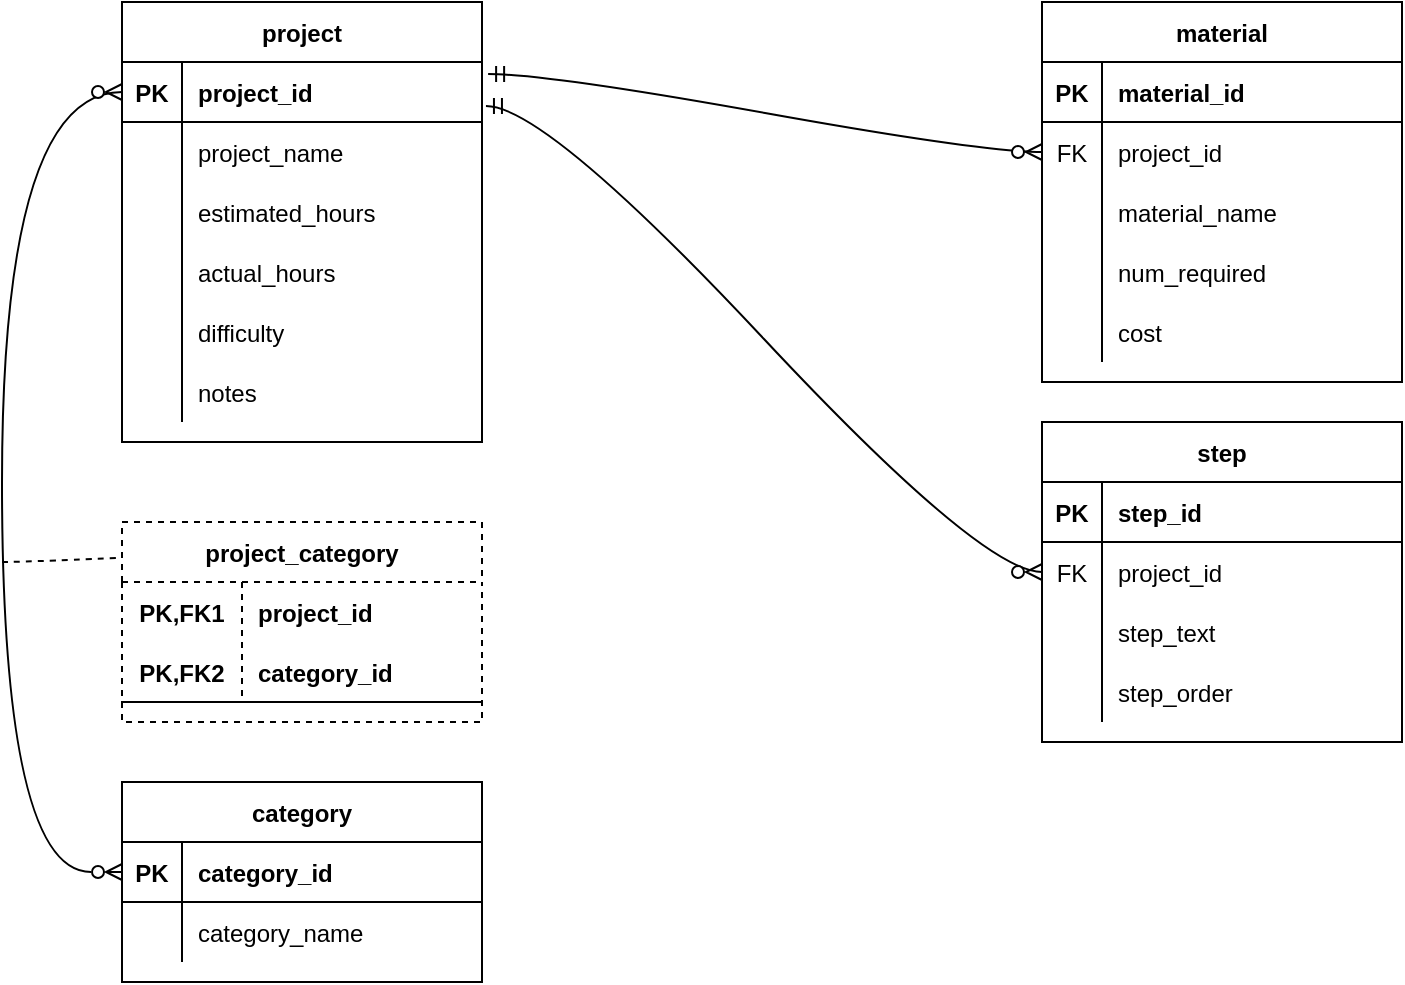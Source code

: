 <mxfile version="20.3.0" type="device"><diagram id="3ZXBnE4J7STXBeYULARS" name="Page-1"><mxGraphModel dx="1422" dy="857" grid="1" gridSize="10" guides="1" tooltips="1" connect="1" arrows="1" fold="1" page="1" pageScale="1" pageWidth="850" pageHeight="1100" math="0" shadow="0"><root><mxCell id="0"/><mxCell id="1" parent="0"/><mxCell id="LThX6AYQgsdPKYWRW1Gi-1" value="project" style="shape=table;startSize=30;container=1;collapsible=1;childLayout=tableLayout;fixedRows=1;rowLines=0;fontStyle=1;align=center;resizeLast=1;" vertex="1" parent="1"><mxGeometry x="60" y="160" width="180" height="220" as="geometry"/></mxCell><mxCell id="LThX6AYQgsdPKYWRW1Gi-2" value="" style="shape=tableRow;horizontal=0;startSize=0;swimlaneHead=0;swimlaneBody=0;fillColor=none;collapsible=0;dropTarget=0;points=[[0,0.5],[1,0.5]];portConstraint=eastwest;top=0;left=0;right=0;bottom=1;" vertex="1" parent="LThX6AYQgsdPKYWRW1Gi-1"><mxGeometry y="30" width="180" height="30" as="geometry"/></mxCell><mxCell id="LThX6AYQgsdPKYWRW1Gi-3" value="PK" style="shape=partialRectangle;connectable=0;fillColor=none;top=0;left=0;bottom=0;right=0;fontStyle=1;overflow=hidden;" vertex="1" parent="LThX6AYQgsdPKYWRW1Gi-2"><mxGeometry width="30" height="30" as="geometry"><mxRectangle width="30" height="30" as="alternateBounds"/></mxGeometry></mxCell><mxCell id="LThX6AYQgsdPKYWRW1Gi-4" value="project_id" style="shape=partialRectangle;connectable=0;fillColor=none;top=0;left=0;bottom=0;right=0;align=left;spacingLeft=6;fontStyle=1;overflow=hidden;" vertex="1" parent="LThX6AYQgsdPKYWRW1Gi-2"><mxGeometry x="30" width="150" height="30" as="geometry"><mxRectangle width="150" height="30" as="alternateBounds"/></mxGeometry></mxCell><mxCell id="LThX6AYQgsdPKYWRW1Gi-5" value="" style="shape=tableRow;horizontal=0;startSize=0;swimlaneHead=0;swimlaneBody=0;fillColor=none;collapsible=0;dropTarget=0;points=[[0,0.5],[1,0.5]];portConstraint=eastwest;top=0;left=0;right=0;bottom=0;" vertex="1" parent="LThX6AYQgsdPKYWRW1Gi-1"><mxGeometry y="60" width="180" height="30" as="geometry"/></mxCell><mxCell id="LThX6AYQgsdPKYWRW1Gi-6" value="" style="shape=partialRectangle;connectable=0;fillColor=none;top=0;left=0;bottom=0;right=0;editable=1;overflow=hidden;" vertex="1" parent="LThX6AYQgsdPKYWRW1Gi-5"><mxGeometry width="30" height="30" as="geometry"><mxRectangle width="30" height="30" as="alternateBounds"/></mxGeometry></mxCell><mxCell id="LThX6AYQgsdPKYWRW1Gi-7" value="project_name" style="shape=partialRectangle;connectable=0;fillColor=none;top=0;left=0;bottom=0;right=0;align=left;spacingLeft=6;overflow=hidden;" vertex="1" parent="LThX6AYQgsdPKYWRW1Gi-5"><mxGeometry x="30" width="150" height="30" as="geometry"><mxRectangle width="150" height="30" as="alternateBounds"/></mxGeometry></mxCell><mxCell id="LThX6AYQgsdPKYWRW1Gi-8" value="" style="shape=tableRow;horizontal=0;startSize=0;swimlaneHead=0;swimlaneBody=0;fillColor=none;collapsible=0;dropTarget=0;points=[[0,0.5],[1,0.5]];portConstraint=eastwest;top=0;left=0;right=0;bottom=0;" vertex="1" parent="LThX6AYQgsdPKYWRW1Gi-1"><mxGeometry y="90" width="180" height="30" as="geometry"/></mxCell><mxCell id="LThX6AYQgsdPKYWRW1Gi-9" value="" style="shape=partialRectangle;connectable=0;fillColor=none;top=0;left=0;bottom=0;right=0;editable=1;overflow=hidden;" vertex="1" parent="LThX6AYQgsdPKYWRW1Gi-8"><mxGeometry width="30" height="30" as="geometry"><mxRectangle width="30" height="30" as="alternateBounds"/></mxGeometry></mxCell><mxCell id="LThX6AYQgsdPKYWRW1Gi-10" value="estimated_hours" style="shape=partialRectangle;connectable=0;fillColor=none;top=0;left=0;bottom=0;right=0;align=left;spacingLeft=6;overflow=hidden;" vertex="1" parent="LThX6AYQgsdPKYWRW1Gi-8"><mxGeometry x="30" width="150" height="30" as="geometry"><mxRectangle width="150" height="30" as="alternateBounds"/></mxGeometry></mxCell><mxCell id="LThX6AYQgsdPKYWRW1Gi-11" value="" style="shape=tableRow;horizontal=0;startSize=0;swimlaneHead=0;swimlaneBody=0;fillColor=none;collapsible=0;dropTarget=0;points=[[0,0.5],[1,0.5]];portConstraint=eastwest;top=0;left=0;right=0;bottom=0;" vertex="1" parent="LThX6AYQgsdPKYWRW1Gi-1"><mxGeometry y="120" width="180" height="30" as="geometry"/></mxCell><mxCell id="LThX6AYQgsdPKYWRW1Gi-12" value="" style="shape=partialRectangle;connectable=0;fillColor=none;top=0;left=0;bottom=0;right=0;editable=1;overflow=hidden;" vertex="1" parent="LThX6AYQgsdPKYWRW1Gi-11"><mxGeometry width="30" height="30" as="geometry"><mxRectangle width="30" height="30" as="alternateBounds"/></mxGeometry></mxCell><mxCell id="LThX6AYQgsdPKYWRW1Gi-13" value="actual_hours" style="shape=partialRectangle;connectable=0;fillColor=none;top=0;left=0;bottom=0;right=0;align=left;spacingLeft=6;overflow=hidden;" vertex="1" parent="LThX6AYQgsdPKYWRW1Gi-11"><mxGeometry x="30" width="150" height="30" as="geometry"><mxRectangle width="150" height="30" as="alternateBounds"/></mxGeometry></mxCell><mxCell id="LThX6AYQgsdPKYWRW1Gi-17" style="shape=tableRow;horizontal=0;startSize=0;swimlaneHead=0;swimlaneBody=0;fillColor=none;collapsible=0;dropTarget=0;points=[[0,0.5],[1,0.5]];portConstraint=eastwest;top=0;left=0;right=0;bottom=0;" vertex="1" parent="LThX6AYQgsdPKYWRW1Gi-1"><mxGeometry y="150" width="180" height="30" as="geometry"/></mxCell><mxCell id="LThX6AYQgsdPKYWRW1Gi-18" style="shape=partialRectangle;connectable=0;fillColor=none;top=0;left=0;bottom=0;right=0;editable=1;overflow=hidden;" vertex="1" parent="LThX6AYQgsdPKYWRW1Gi-17"><mxGeometry width="30" height="30" as="geometry"><mxRectangle width="30" height="30" as="alternateBounds"/></mxGeometry></mxCell><mxCell id="LThX6AYQgsdPKYWRW1Gi-19" value="difficulty" style="shape=partialRectangle;connectable=0;fillColor=none;top=0;left=0;bottom=0;right=0;align=left;spacingLeft=6;overflow=hidden;" vertex="1" parent="LThX6AYQgsdPKYWRW1Gi-17"><mxGeometry x="30" width="150" height="30" as="geometry"><mxRectangle width="150" height="30" as="alternateBounds"/></mxGeometry></mxCell><mxCell id="LThX6AYQgsdPKYWRW1Gi-14" style="shape=tableRow;horizontal=0;startSize=0;swimlaneHead=0;swimlaneBody=0;fillColor=none;collapsible=0;dropTarget=0;points=[[0,0.5],[1,0.5]];portConstraint=eastwest;top=0;left=0;right=0;bottom=0;" vertex="1" parent="LThX6AYQgsdPKYWRW1Gi-1"><mxGeometry y="180" width="180" height="30" as="geometry"/></mxCell><mxCell id="LThX6AYQgsdPKYWRW1Gi-15" style="shape=partialRectangle;connectable=0;fillColor=none;top=0;left=0;bottom=0;right=0;editable=1;overflow=hidden;" vertex="1" parent="LThX6AYQgsdPKYWRW1Gi-14"><mxGeometry width="30" height="30" as="geometry"><mxRectangle width="30" height="30" as="alternateBounds"/></mxGeometry></mxCell><mxCell id="LThX6AYQgsdPKYWRW1Gi-16" value="notes" style="shape=partialRectangle;connectable=0;fillColor=none;top=0;left=0;bottom=0;right=0;align=left;spacingLeft=6;overflow=hidden;" vertex="1" parent="LThX6AYQgsdPKYWRW1Gi-14"><mxGeometry x="30" width="150" height="30" as="geometry"><mxRectangle width="150" height="30" as="alternateBounds"/></mxGeometry></mxCell><mxCell id="LThX6AYQgsdPKYWRW1Gi-20" value="material" style="shape=table;startSize=30;container=1;collapsible=1;childLayout=tableLayout;fixedRows=1;rowLines=0;fontStyle=1;align=center;resizeLast=1;" vertex="1" parent="1"><mxGeometry x="520" y="160" width="180" height="190" as="geometry"/></mxCell><mxCell id="LThX6AYQgsdPKYWRW1Gi-21" value="" style="shape=tableRow;horizontal=0;startSize=0;swimlaneHead=0;swimlaneBody=0;fillColor=none;collapsible=0;dropTarget=0;points=[[0,0.5],[1,0.5]];portConstraint=eastwest;top=0;left=0;right=0;bottom=1;" vertex="1" parent="LThX6AYQgsdPKYWRW1Gi-20"><mxGeometry y="30" width="180" height="30" as="geometry"/></mxCell><mxCell id="LThX6AYQgsdPKYWRW1Gi-22" value="PK" style="shape=partialRectangle;connectable=0;fillColor=none;top=0;left=0;bottom=0;right=0;fontStyle=1;overflow=hidden;" vertex="1" parent="LThX6AYQgsdPKYWRW1Gi-21"><mxGeometry width="30" height="30" as="geometry"><mxRectangle width="30" height="30" as="alternateBounds"/></mxGeometry></mxCell><mxCell id="LThX6AYQgsdPKYWRW1Gi-23" value="material_id" style="shape=partialRectangle;connectable=0;fillColor=none;top=0;left=0;bottom=0;right=0;align=left;spacingLeft=6;fontStyle=1;overflow=hidden;" vertex="1" parent="LThX6AYQgsdPKYWRW1Gi-21"><mxGeometry x="30" width="150" height="30" as="geometry"><mxRectangle width="150" height="30" as="alternateBounds"/></mxGeometry></mxCell><mxCell id="LThX6AYQgsdPKYWRW1Gi-24" value="" style="shape=tableRow;horizontal=0;startSize=0;swimlaneHead=0;swimlaneBody=0;fillColor=none;collapsible=0;dropTarget=0;points=[[0,0.5],[1,0.5]];portConstraint=eastwest;top=0;left=0;right=0;bottom=0;" vertex="1" parent="LThX6AYQgsdPKYWRW1Gi-20"><mxGeometry y="60" width="180" height="30" as="geometry"/></mxCell><mxCell id="LThX6AYQgsdPKYWRW1Gi-25" value="FK" style="shape=partialRectangle;connectable=0;fillColor=none;top=0;left=0;bottom=0;right=0;editable=1;overflow=hidden;" vertex="1" parent="LThX6AYQgsdPKYWRW1Gi-24"><mxGeometry width="30" height="30" as="geometry"><mxRectangle width="30" height="30" as="alternateBounds"/></mxGeometry></mxCell><mxCell id="LThX6AYQgsdPKYWRW1Gi-26" value="project_id" style="shape=partialRectangle;connectable=0;fillColor=none;top=0;left=0;bottom=0;right=0;align=left;spacingLeft=6;overflow=hidden;" vertex="1" parent="LThX6AYQgsdPKYWRW1Gi-24"><mxGeometry x="30" width="150" height="30" as="geometry"><mxRectangle width="150" height="30" as="alternateBounds"/></mxGeometry></mxCell><mxCell id="LThX6AYQgsdPKYWRW1Gi-27" value="" style="shape=tableRow;horizontal=0;startSize=0;swimlaneHead=0;swimlaneBody=0;fillColor=none;collapsible=0;dropTarget=0;points=[[0,0.5],[1,0.5]];portConstraint=eastwest;top=0;left=0;right=0;bottom=0;" vertex="1" parent="LThX6AYQgsdPKYWRW1Gi-20"><mxGeometry y="90" width="180" height="30" as="geometry"/></mxCell><mxCell id="LThX6AYQgsdPKYWRW1Gi-28" value="" style="shape=partialRectangle;connectable=0;fillColor=none;top=0;left=0;bottom=0;right=0;editable=1;overflow=hidden;" vertex="1" parent="LThX6AYQgsdPKYWRW1Gi-27"><mxGeometry width="30" height="30" as="geometry"><mxRectangle width="30" height="30" as="alternateBounds"/></mxGeometry></mxCell><mxCell id="LThX6AYQgsdPKYWRW1Gi-29" value="material_name" style="shape=partialRectangle;connectable=0;fillColor=none;top=0;left=0;bottom=0;right=0;align=left;spacingLeft=6;overflow=hidden;" vertex="1" parent="LThX6AYQgsdPKYWRW1Gi-27"><mxGeometry x="30" width="150" height="30" as="geometry"><mxRectangle width="150" height="30" as="alternateBounds"/></mxGeometry></mxCell><mxCell id="LThX6AYQgsdPKYWRW1Gi-30" value="" style="shape=tableRow;horizontal=0;startSize=0;swimlaneHead=0;swimlaneBody=0;fillColor=none;collapsible=0;dropTarget=0;points=[[0,0.5],[1,0.5]];portConstraint=eastwest;top=0;left=0;right=0;bottom=0;" vertex="1" parent="LThX6AYQgsdPKYWRW1Gi-20"><mxGeometry y="120" width="180" height="30" as="geometry"/></mxCell><mxCell id="LThX6AYQgsdPKYWRW1Gi-31" value="" style="shape=partialRectangle;connectable=0;fillColor=none;top=0;left=0;bottom=0;right=0;editable=1;overflow=hidden;" vertex="1" parent="LThX6AYQgsdPKYWRW1Gi-30"><mxGeometry width="30" height="30" as="geometry"><mxRectangle width="30" height="30" as="alternateBounds"/></mxGeometry></mxCell><mxCell id="LThX6AYQgsdPKYWRW1Gi-32" value="num_required" style="shape=partialRectangle;connectable=0;fillColor=none;top=0;left=0;bottom=0;right=0;align=left;spacingLeft=6;overflow=hidden;" vertex="1" parent="LThX6AYQgsdPKYWRW1Gi-30"><mxGeometry x="30" width="150" height="30" as="geometry"><mxRectangle width="150" height="30" as="alternateBounds"/></mxGeometry></mxCell><mxCell id="LThX6AYQgsdPKYWRW1Gi-33" style="shape=tableRow;horizontal=0;startSize=0;swimlaneHead=0;swimlaneBody=0;fillColor=none;collapsible=0;dropTarget=0;points=[[0,0.5],[1,0.5]];portConstraint=eastwest;top=0;left=0;right=0;bottom=0;" vertex="1" parent="LThX6AYQgsdPKYWRW1Gi-20"><mxGeometry y="150" width="180" height="30" as="geometry"/></mxCell><mxCell id="LThX6AYQgsdPKYWRW1Gi-34" style="shape=partialRectangle;connectable=0;fillColor=none;top=0;left=0;bottom=0;right=0;editable=1;overflow=hidden;" vertex="1" parent="LThX6AYQgsdPKYWRW1Gi-33"><mxGeometry width="30" height="30" as="geometry"><mxRectangle width="30" height="30" as="alternateBounds"/></mxGeometry></mxCell><mxCell id="LThX6AYQgsdPKYWRW1Gi-35" value="cost" style="shape=partialRectangle;connectable=0;fillColor=none;top=0;left=0;bottom=0;right=0;align=left;spacingLeft=6;overflow=hidden;" vertex="1" parent="LThX6AYQgsdPKYWRW1Gi-33"><mxGeometry x="30" width="150" height="30" as="geometry"><mxRectangle width="150" height="30" as="alternateBounds"/></mxGeometry></mxCell><mxCell id="LThX6AYQgsdPKYWRW1Gi-36" value="step" style="shape=table;startSize=30;container=1;collapsible=1;childLayout=tableLayout;fixedRows=1;rowLines=0;fontStyle=1;align=center;resizeLast=1;" vertex="1" parent="1"><mxGeometry x="520" y="370" width="180" height="160" as="geometry"/></mxCell><mxCell id="LThX6AYQgsdPKYWRW1Gi-37" value="" style="shape=tableRow;horizontal=0;startSize=0;swimlaneHead=0;swimlaneBody=0;fillColor=none;collapsible=0;dropTarget=0;points=[[0,0.5],[1,0.5]];portConstraint=eastwest;top=0;left=0;right=0;bottom=1;" vertex="1" parent="LThX6AYQgsdPKYWRW1Gi-36"><mxGeometry y="30" width="180" height="30" as="geometry"/></mxCell><mxCell id="LThX6AYQgsdPKYWRW1Gi-38" value="PK" style="shape=partialRectangle;connectable=0;fillColor=none;top=0;left=0;bottom=0;right=0;fontStyle=1;overflow=hidden;" vertex="1" parent="LThX6AYQgsdPKYWRW1Gi-37"><mxGeometry width="30" height="30" as="geometry"><mxRectangle width="30" height="30" as="alternateBounds"/></mxGeometry></mxCell><mxCell id="LThX6AYQgsdPKYWRW1Gi-39" value="step_id" style="shape=partialRectangle;connectable=0;fillColor=none;top=0;left=0;bottom=0;right=0;align=left;spacingLeft=6;fontStyle=1;overflow=hidden;" vertex="1" parent="LThX6AYQgsdPKYWRW1Gi-37"><mxGeometry x="30" width="150" height="30" as="geometry"><mxRectangle width="150" height="30" as="alternateBounds"/></mxGeometry></mxCell><mxCell id="LThX6AYQgsdPKYWRW1Gi-40" value="" style="shape=tableRow;horizontal=0;startSize=0;swimlaneHead=0;swimlaneBody=0;fillColor=none;collapsible=0;dropTarget=0;points=[[0,0.5],[1,0.5]];portConstraint=eastwest;top=0;left=0;right=0;bottom=0;" vertex="1" parent="LThX6AYQgsdPKYWRW1Gi-36"><mxGeometry y="60" width="180" height="30" as="geometry"/></mxCell><mxCell id="LThX6AYQgsdPKYWRW1Gi-41" value="FK" style="shape=partialRectangle;connectable=0;fillColor=none;top=0;left=0;bottom=0;right=0;editable=1;overflow=hidden;" vertex="1" parent="LThX6AYQgsdPKYWRW1Gi-40"><mxGeometry width="30" height="30" as="geometry"><mxRectangle width="30" height="30" as="alternateBounds"/></mxGeometry></mxCell><mxCell id="LThX6AYQgsdPKYWRW1Gi-42" value="project_id" style="shape=partialRectangle;connectable=0;fillColor=none;top=0;left=0;bottom=0;right=0;align=left;spacingLeft=6;overflow=hidden;" vertex="1" parent="LThX6AYQgsdPKYWRW1Gi-40"><mxGeometry x="30" width="150" height="30" as="geometry"><mxRectangle width="150" height="30" as="alternateBounds"/></mxGeometry></mxCell><mxCell id="LThX6AYQgsdPKYWRW1Gi-43" value="" style="shape=tableRow;horizontal=0;startSize=0;swimlaneHead=0;swimlaneBody=0;fillColor=none;collapsible=0;dropTarget=0;points=[[0,0.5],[1,0.5]];portConstraint=eastwest;top=0;left=0;right=0;bottom=0;" vertex="1" parent="LThX6AYQgsdPKYWRW1Gi-36"><mxGeometry y="90" width="180" height="30" as="geometry"/></mxCell><mxCell id="LThX6AYQgsdPKYWRW1Gi-44" value="" style="shape=partialRectangle;connectable=0;fillColor=none;top=0;left=0;bottom=0;right=0;editable=1;overflow=hidden;" vertex="1" parent="LThX6AYQgsdPKYWRW1Gi-43"><mxGeometry width="30" height="30" as="geometry"><mxRectangle width="30" height="30" as="alternateBounds"/></mxGeometry></mxCell><mxCell id="LThX6AYQgsdPKYWRW1Gi-45" value="step_text" style="shape=partialRectangle;connectable=0;fillColor=none;top=0;left=0;bottom=0;right=0;align=left;spacingLeft=6;overflow=hidden;" vertex="1" parent="LThX6AYQgsdPKYWRW1Gi-43"><mxGeometry x="30" width="150" height="30" as="geometry"><mxRectangle width="150" height="30" as="alternateBounds"/></mxGeometry></mxCell><mxCell id="LThX6AYQgsdPKYWRW1Gi-46" value="" style="shape=tableRow;horizontal=0;startSize=0;swimlaneHead=0;swimlaneBody=0;fillColor=none;collapsible=0;dropTarget=0;points=[[0,0.5],[1,0.5]];portConstraint=eastwest;top=0;left=0;right=0;bottom=0;" vertex="1" parent="LThX6AYQgsdPKYWRW1Gi-36"><mxGeometry y="120" width="180" height="30" as="geometry"/></mxCell><mxCell id="LThX6AYQgsdPKYWRW1Gi-47" value="" style="shape=partialRectangle;connectable=0;fillColor=none;top=0;left=0;bottom=0;right=0;editable=1;overflow=hidden;" vertex="1" parent="LThX6AYQgsdPKYWRW1Gi-46"><mxGeometry width="30" height="30" as="geometry"><mxRectangle width="30" height="30" as="alternateBounds"/></mxGeometry></mxCell><mxCell id="LThX6AYQgsdPKYWRW1Gi-48" value="step_order" style="shape=partialRectangle;connectable=0;fillColor=none;top=0;left=0;bottom=0;right=0;align=left;spacingLeft=6;overflow=hidden;" vertex="1" parent="LThX6AYQgsdPKYWRW1Gi-46"><mxGeometry x="30" width="150" height="30" as="geometry"><mxRectangle width="150" height="30" as="alternateBounds"/></mxGeometry></mxCell><mxCell id="LThX6AYQgsdPKYWRW1Gi-62" value="project_category" style="shape=table;startSize=30;container=1;collapsible=1;childLayout=tableLayout;fixedRows=1;rowLines=0;fontStyle=1;align=center;resizeLast=1;dashed=1;swimlaneLine=1;" vertex="1" parent="1"><mxGeometry x="60" y="420" width="180" height="100" as="geometry"/></mxCell><mxCell id="LThX6AYQgsdPKYWRW1Gi-63" value="" style="shape=tableRow;horizontal=0;startSize=0;swimlaneHead=0;swimlaneBody=0;fillColor=none;collapsible=0;dropTarget=0;points=[[0,0.5],[1,0.5]];portConstraint=eastwest;top=0;left=0;right=0;bottom=0;" vertex="1" parent="LThX6AYQgsdPKYWRW1Gi-62"><mxGeometry y="30" width="180" height="30" as="geometry"/></mxCell><mxCell id="LThX6AYQgsdPKYWRW1Gi-64" value="PK,FK1" style="shape=partialRectangle;connectable=0;fillColor=none;top=0;left=0;bottom=0;right=0;fontStyle=1;overflow=hidden;" vertex="1" parent="LThX6AYQgsdPKYWRW1Gi-63"><mxGeometry width="60" height="30" as="geometry"><mxRectangle width="60" height="30" as="alternateBounds"/></mxGeometry></mxCell><mxCell id="LThX6AYQgsdPKYWRW1Gi-65" value="project_id" style="shape=partialRectangle;connectable=0;fillColor=none;top=0;left=0;bottom=0;right=0;align=left;spacingLeft=6;fontStyle=1;overflow=hidden;" vertex="1" parent="LThX6AYQgsdPKYWRW1Gi-63"><mxGeometry x="60" width="120" height="30" as="geometry"><mxRectangle width="120" height="30" as="alternateBounds"/></mxGeometry></mxCell><mxCell id="LThX6AYQgsdPKYWRW1Gi-66" value="" style="shape=tableRow;horizontal=0;startSize=0;swimlaneHead=0;swimlaneBody=0;fillColor=none;collapsible=0;dropTarget=0;points=[[0,0.5],[1,0.5]];portConstraint=eastwest;top=0;left=0;right=0;bottom=1;" vertex="1" parent="LThX6AYQgsdPKYWRW1Gi-62"><mxGeometry y="60" width="180" height="30" as="geometry"/></mxCell><mxCell id="LThX6AYQgsdPKYWRW1Gi-67" value="PK,FK2" style="shape=partialRectangle;connectable=0;fillColor=none;top=0;left=0;bottom=0;right=0;fontStyle=1;overflow=hidden;" vertex="1" parent="LThX6AYQgsdPKYWRW1Gi-66"><mxGeometry width="60" height="30" as="geometry"><mxRectangle width="60" height="30" as="alternateBounds"/></mxGeometry></mxCell><mxCell id="LThX6AYQgsdPKYWRW1Gi-68" value="category_id" style="shape=partialRectangle;connectable=0;fillColor=none;top=0;left=0;bottom=0;right=0;align=left;spacingLeft=6;fontStyle=1;overflow=hidden;" vertex="1" parent="LThX6AYQgsdPKYWRW1Gi-66"><mxGeometry x="60" width="120" height="30" as="geometry"><mxRectangle width="120" height="30" as="alternateBounds"/></mxGeometry></mxCell><mxCell id="LThX6AYQgsdPKYWRW1Gi-88" value="" style="edgeStyle=orthogonalEdgeStyle;fontSize=12;html=1;endArrow=ERzeroToMany;endFill=1;rounded=0;entryX=0;entryY=0.5;entryDx=0;entryDy=0;exitX=0;exitY=0.5;exitDx=0;exitDy=0;curved=1;startArrow=ERzeroToMany;startFill=0;" edge="1" parent="1" target="LThX6AYQgsdPKYWRW1Gi-2"><mxGeometry width="100" height="100" relative="1" as="geometry"><mxPoint x="60" y="595" as="sourcePoint"/><mxPoint x="470" y="390" as="targetPoint"/><Array as="points"><mxPoint y="595"/><mxPoint y="205"/></Array></mxGeometry></mxCell><mxCell id="LThX6AYQgsdPKYWRW1Gi-89" value="" style="endArrow=none;html=1;rounded=0;curved=1;dashed=1;entryX=-0.017;entryY=0.18;entryDx=0;entryDy=0;entryPerimeter=0;" edge="1" parent="1" target="LThX6AYQgsdPKYWRW1Gi-62"><mxGeometry relative="1" as="geometry"><mxPoint y="440" as="sourcePoint"/><mxPoint x="40" y="440" as="targetPoint"/><Array as="points"><mxPoint x="10" y="440"/></Array></mxGeometry></mxCell><mxCell id="LThX6AYQgsdPKYWRW1Gi-90" value="" style="edgeStyle=entityRelationEdgeStyle;fontSize=12;html=1;endArrow=ERzeroToMany;endFill=1;rounded=0;curved=1;entryX=0;entryY=0.5;entryDx=0;entryDy=0;exitX=1.017;exitY=0.2;exitDx=0;exitDy=0;exitPerimeter=0;startArrow=ERmandOne;startFill=0;" edge="1" parent="1" source="LThX6AYQgsdPKYWRW1Gi-2" target="LThX6AYQgsdPKYWRW1Gi-24"><mxGeometry width="100" height="100" relative="1" as="geometry"><mxPoint x="370" y="490" as="sourcePoint"/><mxPoint x="470" y="390" as="targetPoint"/></mxGeometry></mxCell><mxCell id="LThX6AYQgsdPKYWRW1Gi-91" value="" style="edgeStyle=entityRelationEdgeStyle;fontSize=12;html=1;endArrow=ERzeroToMany;endFill=1;rounded=0;curved=1;entryX=0;entryY=0.5;entryDx=0;entryDy=0;exitX=1.011;exitY=0.733;exitDx=0;exitDy=0;exitPerimeter=0;startArrow=ERmandOne;startFill=0;" edge="1" parent="1" source="LThX6AYQgsdPKYWRW1Gi-2" target="LThX6AYQgsdPKYWRW1Gi-40"><mxGeometry width="100" height="100" relative="1" as="geometry"><mxPoint x="370" y="490" as="sourcePoint"/><mxPoint x="470" y="390" as="targetPoint"/></mxGeometry></mxCell><mxCell id="LThX6AYQgsdPKYWRW1Gi-92" value="category" style="shape=table;startSize=30;container=1;collapsible=1;childLayout=tableLayout;fixedRows=1;rowLines=0;fontStyle=1;align=center;resizeLast=1;strokeColor=default;fontFamily=Helvetica;fontSize=12;fontColor=default;fillColor=default;" vertex="1" parent="1"><mxGeometry x="60" y="550" width="180" height="100" as="geometry"/></mxCell><mxCell id="LThX6AYQgsdPKYWRW1Gi-93" value="" style="shape=tableRow;horizontal=0;startSize=0;swimlaneHead=0;swimlaneBody=0;fillColor=none;collapsible=0;dropTarget=0;points=[[0,0.5],[1,0.5]];portConstraint=eastwest;top=0;left=0;right=0;bottom=1;strokeColor=default;fontFamily=Helvetica;fontSize=12;fontColor=default;" vertex="1" parent="LThX6AYQgsdPKYWRW1Gi-92"><mxGeometry y="30" width="180" height="30" as="geometry"/></mxCell><mxCell id="LThX6AYQgsdPKYWRW1Gi-94" value="PK" style="shape=partialRectangle;connectable=0;fillColor=none;top=0;left=0;bottom=0;right=0;fontStyle=1;overflow=hidden;strokeColor=default;fontFamily=Helvetica;fontSize=12;fontColor=default;startSize=30;" vertex="1" parent="LThX6AYQgsdPKYWRW1Gi-93"><mxGeometry width="30" height="30" as="geometry"><mxRectangle width="30" height="30" as="alternateBounds"/></mxGeometry></mxCell><mxCell id="LThX6AYQgsdPKYWRW1Gi-95" value="category_id" style="shape=partialRectangle;connectable=0;fillColor=none;top=0;left=0;bottom=0;right=0;align=left;spacingLeft=6;fontStyle=1;overflow=hidden;strokeColor=default;fontFamily=Helvetica;fontSize=12;fontColor=default;startSize=30;" vertex="1" parent="LThX6AYQgsdPKYWRW1Gi-93"><mxGeometry x="30" width="150" height="30" as="geometry"><mxRectangle width="150" height="30" as="alternateBounds"/></mxGeometry></mxCell><mxCell id="LThX6AYQgsdPKYWRW1Gi-96" value="" style="shape=tableRow;horizontal=0;startSize=0;swimlaneHead=0;swimlaneBody=0;fillColor=none;collapsible=0;dropTarget=0;points=[[0,0.5],[1,0.5]];portConstraint=eastwest;top=0;left=0;right=0;bottom=0;strokeColor=default;fontFamily=Helvetica;fontSize=12;fontColor=default;" vertex="1" parent="LThX6AYQgsdPKYWRW1Gi-92"><mxGeometry y="60" width="180" height="30" as="geometry"/></mxCell><mxCell id="LThX6AYQgsdPKYWRW1Gi-97" value="" style="shape=partialRectangle;connectable=0;fillColor=none;top=0;left=0;bottom=0;right=0;editable=1;overflow=hidden;strokeColor=default;fontFamily=Helvetica;fontSize=12;fontColor=default;startSize=30;" vertex="1" parent="LThX6AYQgsdPKYWRW1Gi-96"><mxGeometry width="30" height="30" as="geometry"><mxRectangle width="30" height="30" as="alternateBounds"/></mxGeometry></mxCell><mxCell id="LThX6AYQgsdPKYWRW1Gi-98" value="category_name" style="shape=partialRectangle;connectable=0;fillColor=none;top=0;left=0;bottom=0;right=0;align=left;spacingLeft=6;overflow=hidden;strokeColor=default;fontFamily=Helvetica;fontSize=12;fontColor=default;startSize=30;" vertex="1" parent="LThX6AYQgsdPKYWRW1Gi-96"><mxGeometry x="30" width="150" height="30" as="geometry"><mxRectangle width="150" height="30" as="alternateBounds"/></mxGeometry></mxCell></root></mxGraphModel></diagram></mxfile>